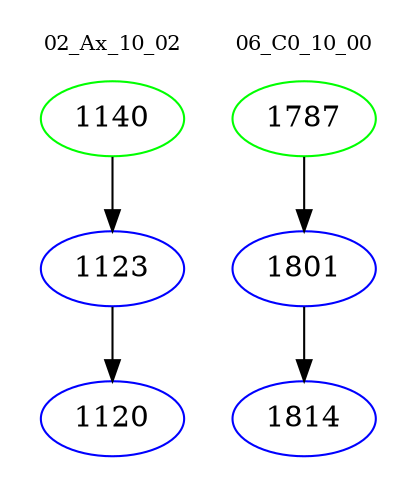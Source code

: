 digraph{
subgraph cluster_0 {
color = white
label = "02_Ax_10_02";
fontsize=10;
T0_1140 [label="1140", color="green"]
T0_1140 -> T0_1123 [color="black"]
T0_1123 [label="1123", color="blue"]
T0_1123 -> T0_1120 [color="black"]
T0_1120 [label="1120", color="blue"]
}
subgraph cluster_1 {
color = white
label = "06_C0_10_00";
fontsize=10;
T1_1787 [label="1787", color="green"]
T1_1787 -> T1_1801 [color="black"]
T1_1801 [label="1801", color="blue"]
T1_1801 -> T1_1814 [color="black"]
T1_1814 [label="1814", color="blue"]
}
}
